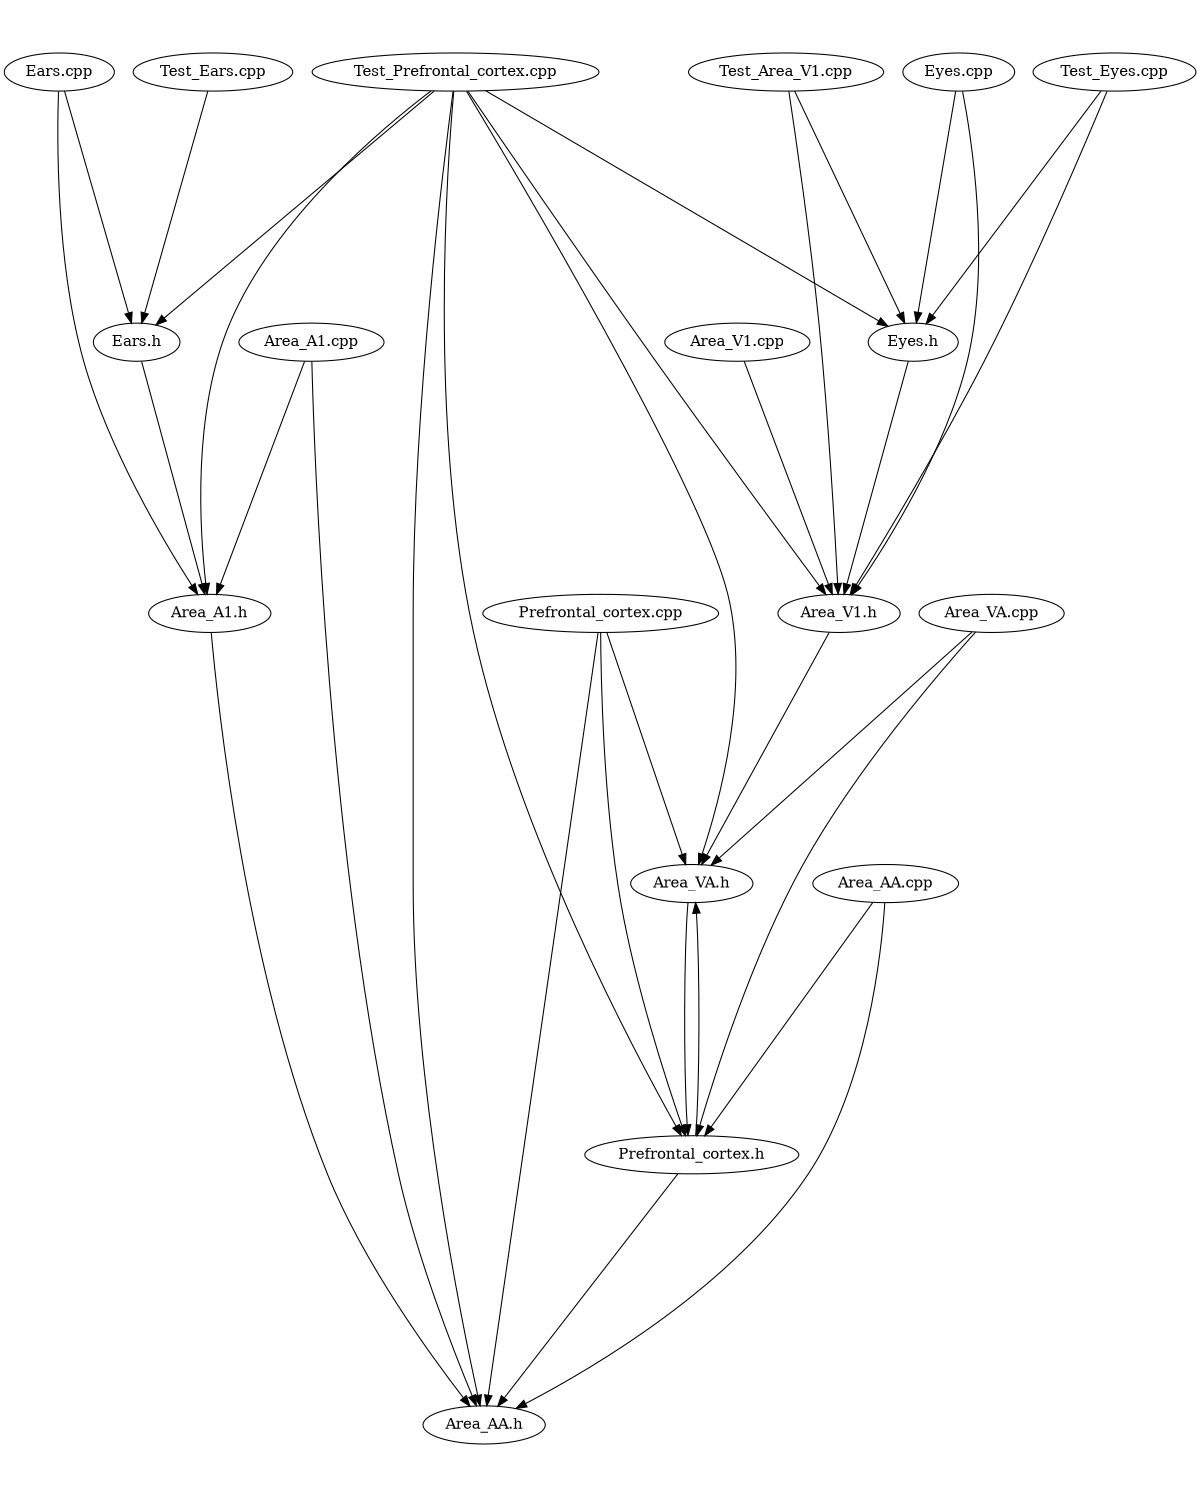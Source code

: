 digraph "source tree" {
    overlap=scale;
    size="8,10";
    ratio="fill";
    fontsize="16";
    fontname="Helvetica";
	clusterrank="local";
	"Test_Area_V1.cpp" -> "Area_V1.h"
	"Test_Prefrontal_cortex.cpp" -> "Area_V1.h"
	"Eyes.cpp" -> "Eyes.h"
	"Ears.h" -> "Area_A1.h"
	"Area_A1.cpp" -> "Area_AA.h"
	"Test_Prefrontal_cortex.cpp" -> "Area_A1.h"
	"Prefrontal_cortex.cpp" -> "Area_VA.h"
	"Area_A1.h" -> "Area_AA.h"
	"Area_VA.cpp" -> "Prefrontal_cortex.h"
	"Ears.cpp" -> "Ears.h"
	"Prefrontal_cortex.cpp" -> "Prefrontal_cortex.h"
	"Test_Prefrontal_cortex.cpp" -> "Ears.h"
	"Test_Prefrontal_cortex.cpp" -> "Area_AA.h"
	"Prefrontal_cortex.cpp" -> "Area_AA.h"
	"Area_VA.h" -> "Prefrontal_cortex.h"
	"Eyes.h" -> "Area_V1.h"
	"Test_Ears.cpp" -> "Ears.h"
	"Area_VA.cpp" -> "Area_VA.h"
	"Eyes.cpp" -> "Area_V1.h"
	"Area_V1.h" -> "Area_VA.h"
	"Test_Prefrontal_cortex.cpp" -> "Prefrontal_cortex.h"
	"Area_A1.cpp" -> "Area_A1.h"
	"Prefrontal_cortex.h" -> "Area_AA.h"
	"Test_Eyes.cpp" -> "Area_V1.h"
	"Ears.cpp" -> "Area_A1.h"
	"Test_Prefrontal_cortex.cpp" -> "Eyes.h"
	"Test_Prefrontal_cortex.cpp" -> "Area_VA.h"
	"Area_AA.cpp" -> "Area_AA.h"
	"Area_AA.cpp" -> "Prefrontal_cortex.h"
	"Prefrontal_cortex.h" -> "Area_VA.h"
	"Test_Eyes.cpp" -> "Eyes.h"
	"Test_Area_V1.cpp" -> "Eyes.h"
	"Area_V1.cpp" -> "Area_V1.h"
}
